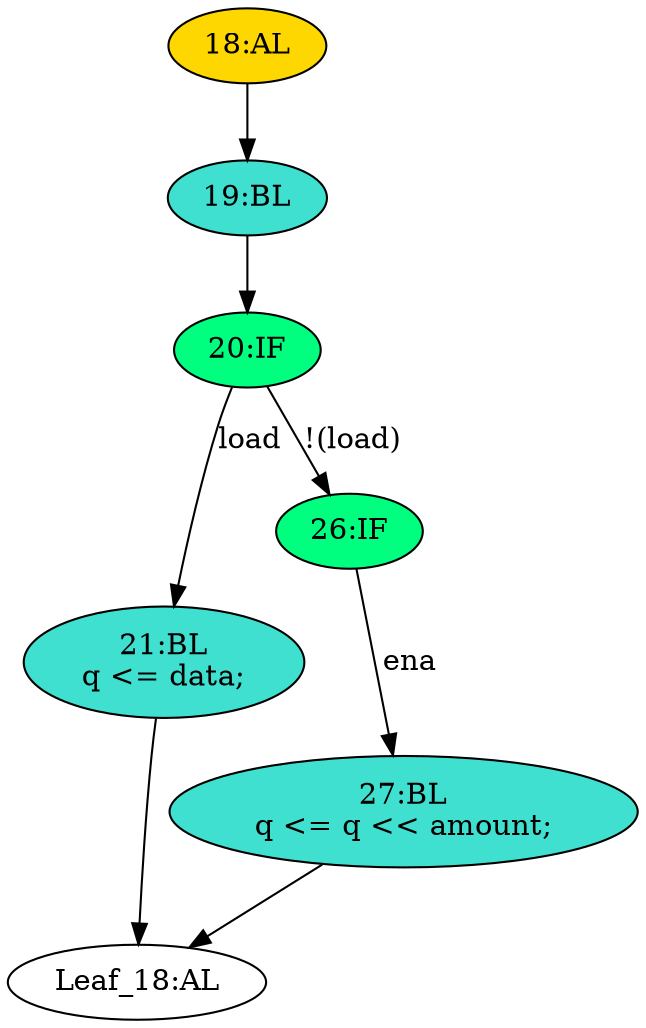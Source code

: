 strict digraph "" {
	node [label="\N"];
	"19:BL"	[ast="<pyverilog.vparser.ast.Block object at 0x7f8791ad8550>",
		fillcolor=turquoise,
		label="19:BL",
		statements="[]",
		style=filled,
		typ=Block];
	"20:IF"	[ast="<pyverilog.vparser.ast.IfStatement object at 0x7f8791ad8650>",
		fillcolor=springgreen,
		label="20:IF",
		statements="[]",
		style=filled,
		typ=IfStatement];
	"19:BL" -> "20:IF"	[cond="[]",
		lineno=None];
	"21:BL"	[ast="<pyverilog.vparser.ast.Block object at 0x7f8791ad8b50>",
		fillcolor=turquoise,
		label="21:BL
q <= data;",
		statements="[<pyverilog.vparser.ast.NonblockingSubstitution object at 0x7f8791ad8b90>]",
		style=filled,
		typ=Block];
	"Leaf_18:AL"	[def_var="['q']",
		label="Leaf_18:AL"];
	"21:BL" -> "Leaf_18:AL"	[cond="[]",
		lineno=None];
	"20:IF" -> "21:BL"	[cond="['load']",
		label=load,
		lineno=20];
	"26:IF"	[ast="<pyverilog.vparser.ast.IfStatement object at 0x7f8791ad86d0>",
		fillcolor=springgreen,
		label="26:IF",
		statements="[]",
		style=filled,
		typ=IfStatement];
	"20:IF" -> "26:IF"	[cond="['load']",
		label="!(load)",
		lineno=20];
	"27:BL"	[ast="<pyverilog.vparser.ast.Block object at 0x7f8791ad8750>",
		fillcolor=turquoise,
		label="27:BL
q <= q << amount;",
		statements="[<pyverilog.vparser.ast.NonblockingSubstitution object at 0x7f8791ad8790>]",
		style=filled,
		typ=Block];
	"27:BL" -> "Leaf_18:AL"	[cond="[]",
		lineno=None];
	"26:IF" -> "27:BL"	[cond="['ena']",
		label=ena,
		lineno=26];
	"18:AL"	[ast="<pyverilog.vparser.ast.Always object at 0x7f8791ad8e50>",
		clk_sens=True,
		fillcolor=gold,
		label="18:AL",
		sens="['clk']",
		statements="[]",
		style=filled,
		typ=Always,
		use_var="['load', 'ena', 'amount', 'data', 'q']"];
	"18:AL" -> "19:BL"	[cond="[]",
		lineno=None];
}

